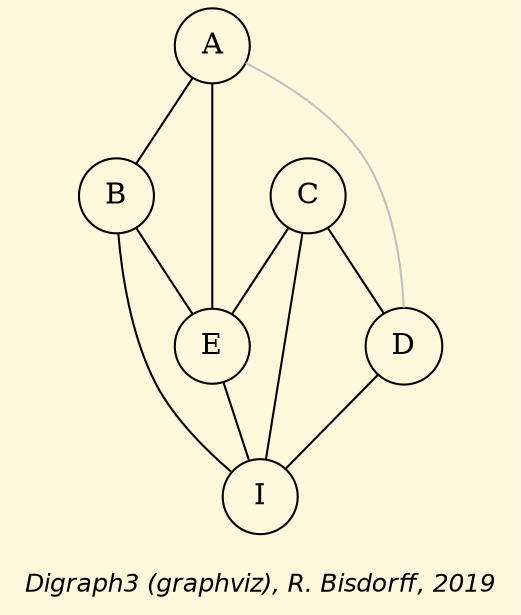 strict graph G {
graph [ bgcolor = cornsilk, fontname = "Helvetica-Oblique",
 fontsize = 12,
 label = "\nDigraph3 (graphviz), R. Bisdorff, 2019", size="7,7"];
n1 [shape = "circle", label = "A"];
n2 [shape = "circle", label = "B"];
n3 [shape = "circle", label = "C"];
n4 [shape = "circle", label = "D"];
n5 [shape = "circle", label = "E"];
n6 [shape = "circle", label = "I"];
n1-- n2 [dir=both,style="setlinewidth(1)",color=black, arrowhead=none, arrowtail=none] ;
n1-- n4 [dir=both, color=grey, arrowhead=none, arrowtail=none] ;
n1-- n5 [dir=both,style="setlinewidth(1)",color=black, arrowhead=none, arrowtail=none] ;
n2-- n5 [dir=both,style="setlinewidth(1)",color=black, arrowhead=none, arrowtail=none] ;
n2-- n6 [dir=both,style="setlinewidth(1)",color=black, arrowhead=none, arrowtail=none] ;
n3-- n4 [dir=both,style="setlinewidth(1)",color=black, arrowhead=none, arrowtail=none] ;
n3-- n5 [dir=both,style="setlinewidth(1)",color=black, arrowhead=none, arrowtail=none] ;
n3-- n6 [dir=both,style="setlinewidth(1)",color=black, arrowhead=none, arrowtail=none] ;
n4-- n6 [dir=both,style="setlinewidth(1)",color=black, arrowhead=none, arrowtail=none] ;
n5-- n6 [dir=both,style="setlinewidth(1)",color=black, arrowhead=none, arrowtail=none] ;
}

